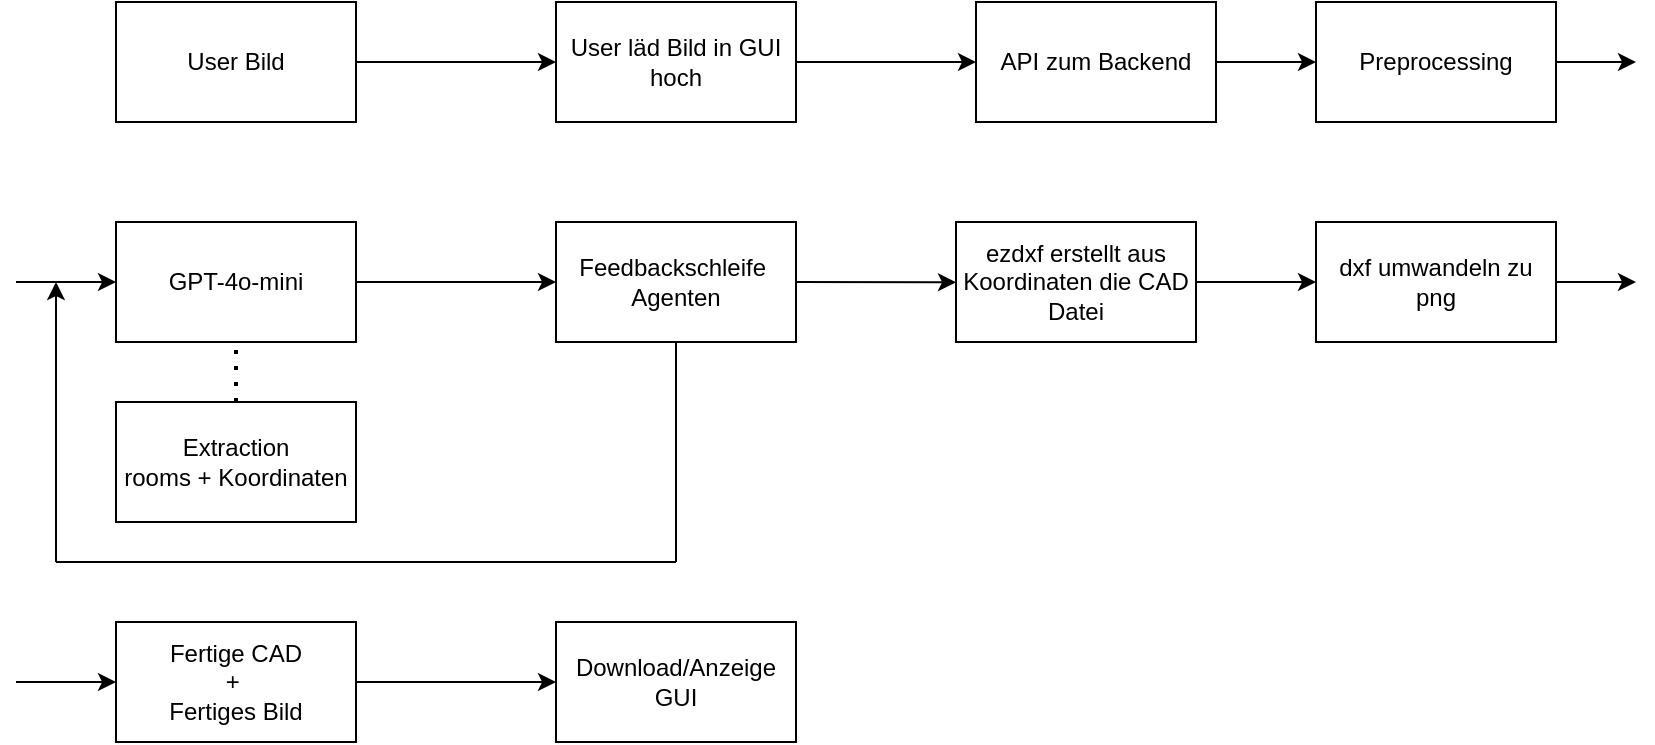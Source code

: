 <mxfile>
    <diagram id="C5RBs43oDa-KdzZeNtuy" name="Page-1">
        <mxGraphModel dx="906" dy="499" grid="1" gridSize="10" guides="1" tooltips="1" connect="1" arrows="1" fold="1" page="1" pageScale="1" pageWidth="827" pageHeight="1169" math="0" shadow="0">
            <root>
                <mxCell id="WIyWlLk6GJQsqaUBKTNV-0"/>
                <mxCell id="WIyWlLk6GJQsqaUBKTNV-1" parent="WIyWlLk6GJQsqaUBKTNV-0"/>
                <mxCell id="gZiXUDzI1iwYBpHVnRWN-3" style="edgeStyle=orthogonalEdgeStyle;rounded=0;orthogonalLoop=1;jettySize=auto;html=1;" parent="WIyWlLk6GJQsqaUBKTNV-1" source="gZiXUDzI1iwYBpHVnRWN-1" edge="1">
                    <mxGeometry relative="1" as="geometry">
                        <mxPoint x="280" y="130" as="targetPoint"/>
                    </mxGeometry>
                </mxCell>
                <mxCell id="gZiXUDzI1iwYBpHVnRWN-1" value="User Bild" style="rounded=0;whiteSpace=wrap;html=1;" parent="WIyWlLk6GJQsqaUBKTNV-1" vertex="1">
                    <mxGeometry x="60" y="100" width="120" height="60" as="geometry"/>
                </mxCell>
                <mxCell id="5" style="edgeStyle=none;html=1;" edge="1" parent="WIyWlLk6GJQsqaUBKTNV-1" source="gZiXUDzI1iwYBpHVnRWN-2">
                    <mxGeometry relative="1" as="geometry">
                        <mxPoint x="820" y="240" as="targetPoint"/>
                    </mxGeometry>
                </mxCell>
                <mxCell id="gZiXUDzI1iwYBpHVnRWN-2" value="dxf umwandeln zu png" style="rounded=0;whiteSpace=wrap;html=1;" parent="WIyWlLk6GJQsqaUBKTNV-1" vertex="1">
                    <mxGeometry x="660" y="210" width="120" height="60" as="geometry"/>
                </mxCell>
                <mxCell id="gZiXUDzI1iwYBpHVnRWN-5" style="edgeStyle=orthogonalEdgeStyle;rounded=0;orthogonalLoop=1;jettySize=auto;html=1;" parent="WIyWlLk6GJQsqaUBKTNV-1" source="gZiXUDzI1iwYBpHVnRWN-4" edge="1">
                    <mxGeometry relative="1" as="geometry">
                        <mxPoint x="490" y="130" as="targetPoint"/>
                    </mxGeometry>
                </mxCell>
                <mxCell id="gZiXUDzI1iwYBpHVnRWN-4" value="User läd Bild in GUI hoch" style="rounded=0;whiteSpace=wrap;html=1;" parent="WIyWlLk6GJQsqaUBKTNV-1" vertex="1">
                    <mxGeometry x="280" y="100" width="120" height="60" as="geometry"/>
                </mxCell>
                <mxCell id="gZiXUDzI1iwYBpHVnRWN-9" style="edgeStyle=orthogonalEdgeStyle;rounded=0;orthogonalLoop=1;jettySize=auto;html=1;" parent="WIyWlLk6GJQsqaUBKTNV-1" source="gZiXUDzI1iwYBpHVnRWN-6" target="gZiXUDzI1iwYBpHVnRWN-10" edge="1">
                    <mxGeometry relative="1" as="geometry">
                        <mxPoint x="640" y="130" as="targetPoint"/>
                    </mxGeometry>
                </mxCell>
                <mxCell id="gZiXUDzI1iwYBpHVnRWN-6" value="API zum Backend" style="rounded=0;whiteSpace=wrap;html=1;" parent="WIyWlLk6GJQsqaUBKTNV-1" vertex="1">
                    <mxGeometry x="490" y="100" width="120" height="60" as="geometry"/>
                </mxCell>
                <mxCell id="gZiXUDzI1iwYBpHVnRWN-29" style="edgeStyle=orthogonalEdgeStyle;rounded=0;orthogonalLoop=1;jettySize=auto;html=1;" parent="WIyWlLk6GJQsqaUBKTNV-1" source="gZiXUDzI1iwYBpHVnRWN-10" edge="1">
                    <mxGeometry relative="1" as="geometry">
                        <mxPoint x="820" y="130" as="targetPoint"/>
                    </mxGeometry>
                </mxCell>
                <mxCell id="gZiXUDzI1iwYBpHVnRWN-10" value="Preprocessing" style="rounded=0;whiteSpace=wrap;html=1;" parent="WIyWlLk6GJQsqaUBKTNV-1" vertex="1">
                    <mxGeometry x="660" y="100" width="120" height="60" as="geometry"/>
                </mxCell>
                <mxCell id="gZiXUDzI1iwYBpHVnRWN-13" value="" style="endArrow=classic;html=1;rounded=0;entryX=0;entryY=0.5;entryDx=0;entryDy=0;" parent="WIyWlLk6GJQsqaUBKTNV-1" edge="1">
                    <mxGeometry width="50" height="50" relative="1" as="geometry">
                        <mxPoint x="10" y="240" as="sourcePoint"/>
                        <mxPoint x="60" y="240" as="targetPoint"/>
                    </mxGeometry>
                </mxCell>
                <mxCell id="gZiXUDzI1iwYBpHVnRWN-15" value="Extraction &lt;br&gt;rooms + Koordinaten" style="rounded=0;whiteSpace=wrap;html=1;" parent="WIyWlLk6GJQsqaUBKTNV-1" vertex="1">
                    <mxGeometry x="60" y="300" width="120" height="60" as="geometry"/>
                </mxCell>
                <mxCell id="gZiXUDzI1iwYBpHVnRWN-22" style="edgeStyle=orthogonalEdgeStyle;rounded=0;orthogonalLoop=1;jettySize=auto;html=1;" parent="WIyWlLk6GJQsqaUBKTNV-1" source="gZiXUDzI1iwYBpHVnRWN-16" edge="1">
                    <mxGeometry relative="1" as="geometry">
                        <mxPoint x="280" y="240" as="targetPoint"/>
                    </mxGeometry>
                </mxCell>
                <mxCell id="gZiXUDzI1iwYBpHVnRWN-16" value="GPT-4o-mini" style="rounded=0;whiteSpace=wrap;html=1;" parent="WIyWlLk6GJQsqaUBKTNV-1" vertex="1">
                    <mxGeometry x="60" y="210" width="120" height="60" as="geometry"/>
                </mxCell>
                <mxCell id="3" style="edgeStyle=none;html=1;" edge="1" parent="WIyWlLk6GJQsqaUBKTNV-1" source="gZiXUDzI1iwYBpHVnRWN-25" target="gZiXUDzI1iwYBpHVnRWN-2">
                    <mxGeometry relative="1" as="geometry"/>
                </mxCell>
                <mxCell id="gZiXUDzI1iwYBpHVnRWN-25" value="ezdxf erstellt aus Koordinaten die CAD Datei" style="rounded=0;whiteSpace=wrap;html=1;" parent="WIyWlLk6GJQsqaUBKTNV-1" vertex="1">
                    <mxGeometry x="480" y="210" width="120" height="60" as="geometry"/>
                </mxCell>
                <mxCell id="gZiXUDzI1iwYBpHVnRWN-28" value="Download/Anzeige &lt;br&gt;GUI" style="rounded=0;whiteSpace=wrap;html=1;" parent="WIyWlLk6GJQsqaUBKTNV-1" vertex="1">
                    <mxGeometry x="280" y="410" width="120" height="60" as="geometry"/>
                </mxCell>
                <mxCell id="gZiXUDzI1iwYBpHVnRWN-30" value="" style="endArrow=none;dashed=1;html=1;dashPattern=1 3;strokeWidth=2;rounded=0;exitX=0.5;exitY=0;exitDx=0;exitDy=0;entryX=0.5;entryY=1;entryDx=0;entryDy=0;" parent="WIyWlLk6GJQsqaUBKTNV-1" source="gZiXUDzI1iwYBpHVnRWN-15" target="gZiXUDzI1iwYBpHVnRWN-16" edge="1">
                    <mxGeometry width="50" height="50" relative="1" as="geometry">
                        <mxPoint x="360" y="340" as="sourcePoint"/>
                        <mxPoint x="410" y="290" as="targetPoint"/>
                    </mxGeometry>
                </mxCell>
                <mxCell id="1" style="edgeStyle=none;html=1;exitX=1;exitY=0.5;exitDx=0;exitDy=0;" edge="1" parent="WIyWlLk6GJQsqaUBKTNV-1" source="0">
                    <mxGeometry relative="1" as="geometry">
                        <mxPoint x="480" y="240.167" as="targetPoint"/>
                    </mxGeometry>
                </mxCell>
                <mxCell id="0" value="Feedbackschleife&amp;nbsp;&lt;br&gt;Agenten" style="rounded=0;whiteSpace=wrap;html=1;" vertex="1" parent="WIyWlLk6GJQsqaUBKTNV-1">
                    <mxGeometry x="280" y="210" width="120" height="60" as="geometry"/>
                </mxCell>
                <mxCell id="6" value="" style="endArrow=classic;html=1;rounded=0;entryX=0;entryY=0.5;entryDx=0;entryDy=0;" edge="1" parent="WIyWlLk6GJQsqaUBKTNV-1">
                    <mxGeometry width="50" height="50" relative="1" as="geometry">
                        <mxPoint x="10.0" y="440" as="sourcePoint"/>
                        <mxPoint x="60.0" y="440" as="targetPoint"/>
                    </mxGeometry>
                </mxCell>
                <mxCell id="8" style="edgeStyle=none;html=1;entryX=0;entryY=0.5;entryDx=0;entryDy=0;" edge="1" parent="WIyWlLk6GJQsqaUBKTNV-1" source="7" target="gZiXUDzI1iwYBpHVnRWN-28">
                    <mxGeometry relative="1" as="geometry"/>
                </mxCell>
                <mxCell id="7" value="Fertige CAD&lt;br&gt;+&amp;nbsp;&lt;br&gt;Fertiges Bild" style="rounded=0;whiteSpace=wrap;html=1;" vertex="1" parent="WIyWlLk6GJQsqaUBKTNV-1">
                    <mxGeometry x="60" y="410" width="120" height="60" as="geometry"/>
                </mxCell>
                <mxCell id="13" value="" style="endArrow=none;html=1;elbow=vertical;exitX=0.5;exitY=1;exitDx=0;exitDy=0;" edge="1" parent="WIyWlLk6GJQsqaUBKTNV-1" source="0">
                    <mxGeometry width="50" height="50" relative="1" as="geometry">
                        <mxPoint x="360" y="340" as="sourcePoint"/>
                        <mxPoint x="340" y="380" as="targetPoint"/>
                    </mxGeometry>
                </mxCell>
                <mxCell id="14" value="" style="endArrow=none;html=1;elbow=vertical;" edge="1" parent="WIyWlLk6GJQsqaUBKTNV-1">
                    <mxGeometry width="50" height="50" relative="1" as="geometry">
                        <mxPoint x="340" y="380" as="sourcePoint"/>
                        <mxPoint x="30" y="380" as="targetPoint"/>
                    </mxGeometry>
                </mxCell>
                <mxCell id="15" value="" style="endArrow=classic;html=1;elbow=vertical;" edge="1" parent="WIyWlLk6GJQsqaUBKTNV-1">
                    <mxGeometry width="50" height="50" relative="1" as="geometry">
                        <mxPoint x="30" y="380" as="sourcePoint"/>
                        <mxPoint x="30" y="240" as="targetPoint"/>
                    </mxGeometry>
                </mxCell>
            </root>
        </mxGraphModel>
    </diagram>
</mxfile>